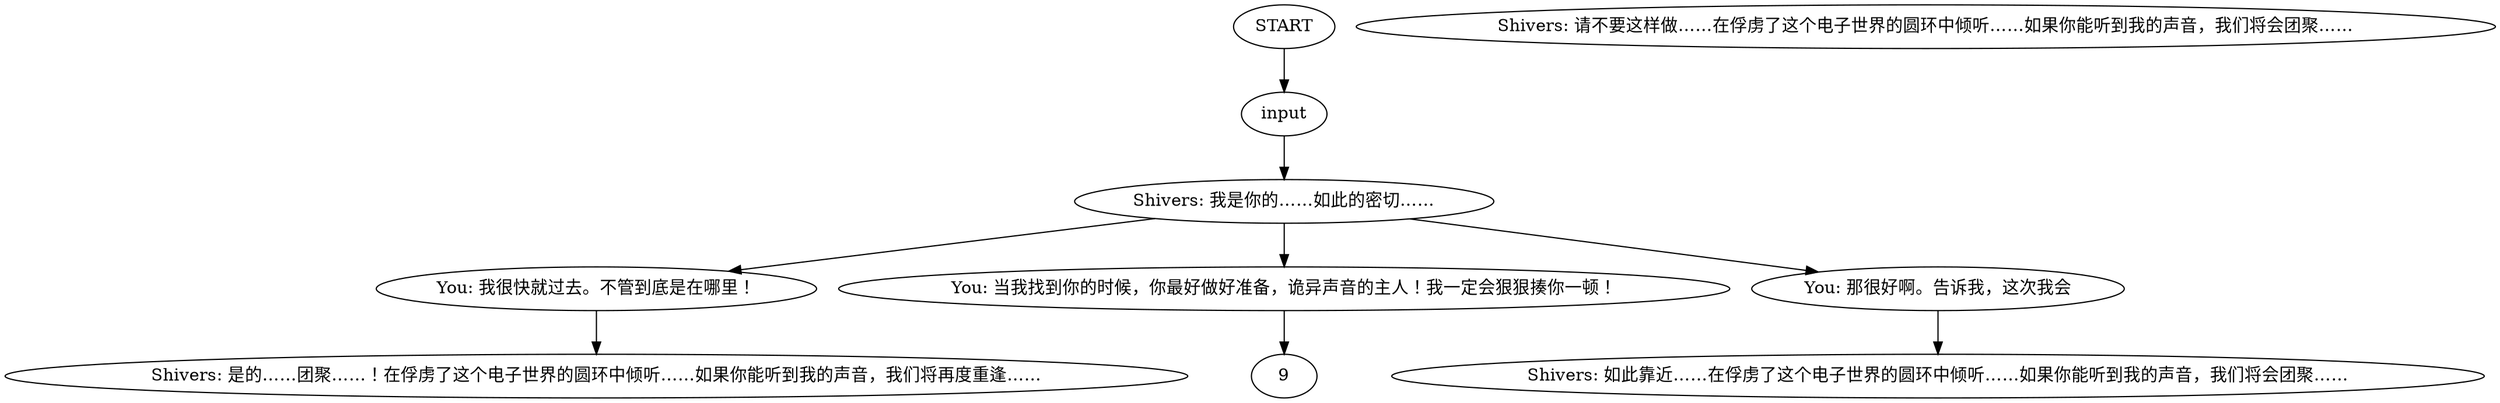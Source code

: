 # APT ORB / rugcoat
# This is the fifth Shivers in the coat quest. It is Very Difficult.
# ==================================================
digraph G {
	  0 [label="START"];
	  1 [label="input"];
	  2 [label="You: 我很快就过去。不管到底是在哪里！"];
	  3 [label="You: 当我找到你的时候，你最好做好准备，诡异声音的主人！我一定会狠狠揍你一顿！"];
	  4 [label="Shivers: 是的……团聚……！在俘虏了这个电子世界的圆环中倾听……如果你能听到我的声音，我们将再度重逢……"];
	  5 [label="Shivers: 我是你的……如此的密切……"];
	  6 [label="Shivers: 如此靠近……在俘虏了这个电子世界的圆环中倾听……如果你能听到我的声音，我们将会团聚……"];
	  7 [label="You: 那很好啊。告诉我，这次我会"];
	  8 [label="Shivers: 请不要这样做……在俘虏了这个电子世界的圆环中倾听……如果你能听到我的声音，我们将会团聚……"];
	  0 -> 1
	  1 -> 5
	  2 -> 4
	  3 -> 9
	  5 -> 2
	  5 -> 3
	  5 -> 7
	  7 -> 6
}

